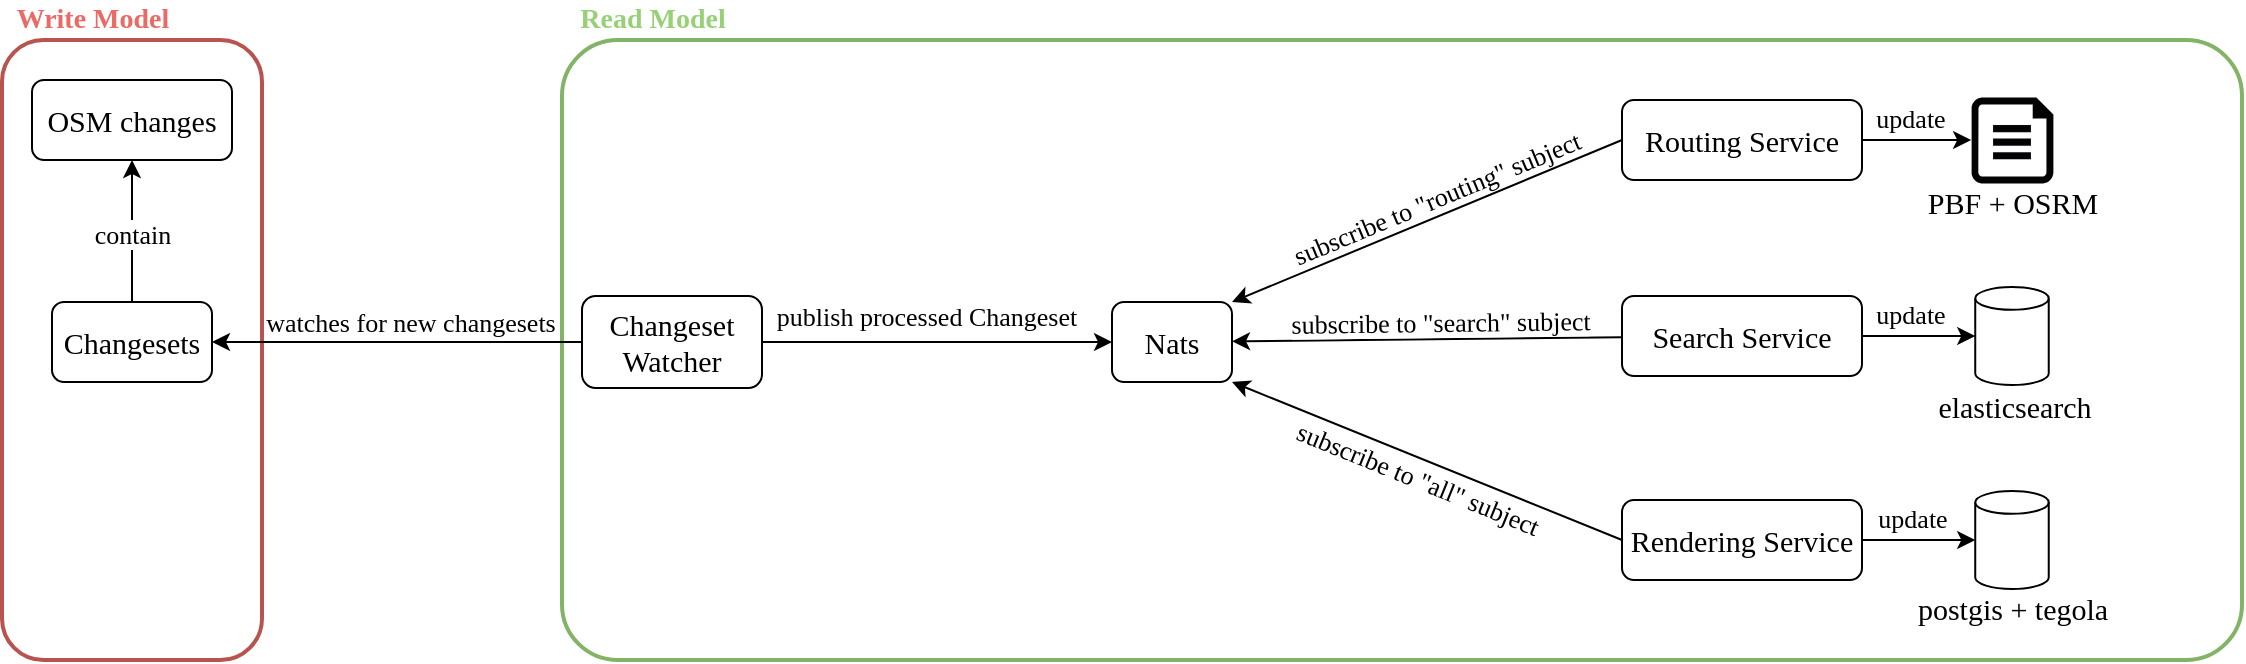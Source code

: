 <mxfile version="17.4.0" type="device"><diagram id="hCtl-UtbpMUr_qcdyoy2" name="Page-1"><mxGraphModel dx="1386" dy="1021" grid="1" gridSize="10" guides="1" tooltips="1" connect="1" arrows="1" fold="1" page="1" pageScale="1" pageWidth="1169" pageHeight="827" math="0" shadow="0"><root><mxCell id="0"/><mxCell id="1" parent="0"/><mxCell id="yw0dBzGgwXgCqMlcelsU-44" value="" style="rounded=1;whiteSpace=wrap;html=1;fillColor=none;arcSize=9;strokeColor=#82b366;strokeWidth=2;fontFamily=Times New Roman;" parent="1" vertex="1"><mxGeometry x="310" y="240" width="840" height="310" as="geometry"/></mxCell><mxCell id="yw0dBzGgwXgCqMlcelsU-42" value="" style="rounded=1;whiteSpace=wrap;html=1;fillColor=none;arcSize=16;strokeColor=#b85450;strokeWidth=2;fontFamily=Times New Roman;" parent="1" vertex="1"><mxGeometry x="30" y="240" width="130" height="310" as="geometry"/></mxCell><mxCell id="7" style="edgeStyle=none;html=1;entryX=1;entryY=0.5;entryDx=0;entryDy=0;startArrow=none;startFill=0;endArrow=classic;endFill=1;fontFamily=Times New Roman;" parent="1" source="3" target="5" edge="1"><mxGeometry relative="1" as="geometry"/></mxCell><mxCell id="8" value="watches for new changesets" style="edgeLabel;html=1;align=center;verticalAlign=middle;resizable=0;points=[];fontFamily=Times New Roman;fontSize=13;" parent="7" vertex="1" connectable="0"><mxGeometry x="0.114" relative="1" as="geometry"><mxPoint x="17" y="-10" as="offset"/></mxGeometry></mxCell><mxCell id="10" style="edgeStyle=none;html=1;entryX=0;entryY=0.5;entryDx=0;entryDy=0;startArrow=none;startFill=0;endArrow=classic;endFill=1;fontFamily=Times New Roman;" parent="1" source="3" target="9" edge="1"><mxGeometry relative="1" as="geometry"/></mxCell><mxCell id="11" value="publish processed Changeset" style="edgeLabel;html=1;align=center;verticalAlign=middle;resizable=0;points=[];fontFamily=Times New Roman;fontSize=13;" parent="10" vertex="1" connectable="0"><mxGeometry x="-0.171" y="-1" relative="1" as="geometry"><mxPoint x="9" y="-14" as="offset"/></mxGeometry></mxCell><mxCell id="3" value="Changeset&lt;br style=&quot;font-size: 15px;&quot;&gt;Watcher" style="rounded=1;whiteSpace=wrap;html=1;fontFamily=Times New Roman;fontSize=15;" parent="1" vertex="1"><mxGeometry x="320" y="368" width="90" height="46" as="geometry"/></mxCell><mxCell id="6" style="edgeStyle=none;html=1;endArrow=none;endFill=0;startArrow=classic;startFill=1;fontFamily=Times New Roman;" parent="1" source="4" target="5" edge="1"><mxGeometry relative="1" as="geometry"/></mxCell><mxCell id="22" value="contain" style="edgeLabel;html=1;align=center;verticalAlign=middle;resizable=0;points=[];fontFamily=Times New Roman;fontSize=13;" parent="6" vertex="1" connectable="0"><mxGeometry x="0.363" y="-1" relative="1" as="geometry"><mxPoint x="1" y="-12" as="offset"/></mxGeometry></mxCell><mxCell id="4" value="OSM changes" style="rounded=1;whiteSpace=wrap;html=1;fontFamily=Times New Roman;fontSize=15;" parent="1" vertex="1"><mxGeometry x="45" y="260" width="100" height="40" as="geometry"/></mxCell><mxCell id="5" value="Changesets" style="rounded=1;whiteSpace=wrap;html=1;fontFamily=Times New Roman;fontSize=15;" parent="1" vertex="1"><mxGeometry x="55" y="371" width="80" height="40" as="geometry"/></mxCell><mxCell id="17" style="edgeStyle=none;html=1;startArrow=classic;startFill=1;endArrow=none;endFill=0;fontFamily=Times New Roman;" parent="1" source="9" target="16" edge="1"><mxGeometry relative="1" as="geometry"/></mxCell><mxCell id="18" value="subscribe to &quot;search&quot; subject" style="edgeLabel;html=1;align=center;verticalAlign=middle;resizable=0;points=[];rotation=-0.7;fontFamily=Times New Roman;fontSize=13;" parent="17" vertex="1" connectable="0"><mxGeometry x="-0.282" y="3" relative="1" as="geometry"><mxPoint x="34" y="-6" as="offset"/></mxGeometry></mxCell><mxCell id="9" value="Nats" style="rounded=1;whiteSpace=wrap;html=1;fontFamily=Times New Roman;fontSize=15;" parent="1" vertex="1"><mxGeometry x="585" y="371" width="60" height="40" as="geometry"/></mxCell><mxCell id="13" style="edgeStyle=none;html=1;entryX=1;entryY=0;entryDx=0;entryDy=0;startArrow=none;startFill=0;endArrow=classic;endFill=1;exitX=0;exitY=0.5;exitDx=0;exitDy=0;fontFamily=Times New Roman;" parent="1" source="12" target="9" edge="1"><mxGeometry relative="1" as="geometry"/></mxCell><mxCell id="14" value="subscribe to &quot;routing&quot; subject" style="edgeLabel;html=1;align=center;verticalAlign=middle;resizable=0;points=[];rotation=-22.5;fontFamily=Times New Roman;fontSize=13;" parent="13" vertex="1" connectable="0"><mxGeometry x="0.177" y="-1" relative="1" as="geometry"><mxPoint x="22" y="-18" as="offset"/></mxGeometry></mxCell><mxCell id="39" style="edgeStyle=none;html=1;entryX=0;entryY=0.5;entryDx=0;entryDy=0;entryPerimeter=0;startArrow=none;startFill=0;endArrow=classic;endFill=1;fontFamily=Times New Roman;" parent="1" source="12" target="38" edge="1"><mxGeometry relative="1" as="geometry"/></mxCell><mxCell id="40" value="update" style="edgeLabel;html=1;align=center;verticalAlign=middle;resizable=0;points=[];fontFamily=Times New Roman;fontSize=13;" parent="39" vertex="1" connectable="0"><mxGeometry x="-0.326" y="2" relative="1" as="geometry"><mxPoint x="5" y="-9" as="offset"/></mxGeometry></mxCell><mxCell id="12" value="Routing Service" style="rounded=1;whiteSpace=wrap;html=1;fontFamily=Times New Roman;fontSize=15;" parent="1" vertex="1"><mxGeometry x="840" y="270" width="120" height="40" as="geometry"/></mxCell><mxCell id="16" value="Search Service" style="rounded=1;whiteSpace=wrap;html=1;fontFamily=Times New Roman;fontSize=15;verticalAlign=middle;" parent="1" vertex="1"><mxGeometry x="840" y="368" width="120" height="40" as="geometry"/></mxCell><mxCell id="20" style="edgeStyle=none;html=1;entryX=1;entryY=1;entryDx=0;entryDy=0;startArrow=none;startFill=0;endArrow=classic;endFill=1;exitX=0;exitY=0.5;exitDx=0;exitDy=0;fontFamily=Times New Roman;" parent="1" source="19" target="9" edge="1"><mxGeometry relative="1" as="geometry"/></mxCell><mxCell id="21" value="subscribe to &quot;all&quot; subject" style="edgeLabel;html=1;align=center;verticalAlign=middle;resizable=0;points=[];rotation=22.1;fontFamily=Times New Roman;fontSize=13;" parent="20" vertex="1" connectable="0"><mxGeometry x="-0.123" y="-1" relative="1" as="geometry"><mxPoint x="-17" y="4" as="offset"/></mxGeometry></mxCell><mxCell id="30" style="edgeStyle=none;html=1;entryX=0;entryY=0.5;entryDx=0;entryDy=0;entryPerimeter=0;startArrow=none;startFill=0;endArrow=classic;endFill=1;fontFamily=Times New Roman;" parent="1" source="19" target="29" edge="1"><mxGeometry relative="1" as="geometry"/></mxCell><mxCell id="32" value="update" style="edgeLabel;html=1;align=center;verticalAlign=middle;resizable=0;points=[];fontFamily=Times New Roman;fontSize=13;" parent="30" vertex="1" connectable="0"><mxGeometry x="-0.269" relative="1" as="geometry"><mxPoint x="4" y="-11" as="offset"/></mxGeometry></mxCell><mxCell id="19" value="Rendering Service" style="rounded=1;whiteSpace=wrap;html=1;fontFamily=Times New Roman;fontSize=15;" parent="1" vertex="1"><mxGeometry x="840" y="470" width="120" height="40" as="geometry"/></mxCell><mxCell id="27" style="edgeStyle=none;html=1;entryX=1;entryY=0.5;entryDx=0;entryDy=0;startArrow=classic;startFill=1;endArrow=none;endFill=0;fontFamily=Times New Roman;" parent="1" source="23" target="16" edge="1"><mxGeometry relative="1" as="geometry"/></mxCell><mxCell id="28" value="update" style="edgeLabel;html=1;align=center;verticalAlign=middle;resizable=0;points=[];fontFamily=Times New Roman;fontSize=13;" parent="27" vertex="1" connectable="0"><mxGeometry x="0.349" y="-2" relative="1" as="geometry"><mxPoint x="5" y="-9" as="offset"/></mxGeometry></mxCell><mxCell id="23" value="" style="shape=cylinder3;whiteSpace=wrap;html=1;boundedLbl=1;backgroundOutline=1;size=5.69;fontFamily=Times New Roman;" parent="1" vertex="1"><mxGeometry x="1016.62" y="363.5" width="36.75" height="49" as="geometry"/></mxCell><mxCell id="26" value="elasticsearch&lt;br style=&quot;font-size: 15px;&quot;&gt;" style="text;html=1;align=center;verticalAlign=middle;resizable=0;points=[];autosize=1;strokeColor=none;fillColor=none;fontFamily=Times New Roman;fontSize=15;" parent="1" vertex="1"><mxGeometry x="991.0" y="413" width="90" height="20" as="geometry"/></mxCell><mxCell id="29" value="" style="shape=cylinder3;whiteSpace=wrap;html=1;boundedLbl=1;backgroundOutline=1;size=5.69;fontFamily=Times New Roman;" parent="1" vertex="1"><mxGeometry x="1016.62" y="465.5" width="36.75" height="49" as="geometry"/></mxCell><mxCell id="31" value="postgis + tegola" style="text;html=1;align=center;verticalAlign=middle;resizable=0;points=[];autosize=1;strokeColor=none;fillColor=none;fontFamily=Times New Roman;fontSize=15;" parent="1" vertex="1"><mxGeometry x="980.0" y="514" width="110" height="20" as="geometry"/></mxCell><mxCell id="34" value="PBF + OSRM" style="text;html=1;align=center;verticalAlign=middle;resizable=0;points=[];autosize=1;strokeColor=none;fillColor=none;fontFamily=Times New Roman;fontSize=15;" parent="1" vertex="1"><mxGeometry x="985.0" y="311" width="100" height="20" as="geometry"/></mxCell><mxCell id="38" value="" style="verticalLabelPosition=bottom;html=1;verticalAlign=top;align=center;strokeColor=#6c8ebf;fillColor=#030303;shape=mxgraph.azure.file;pointerEvents=1;strokeWidth=0;fontFamily=Times New Roman;" parent="1" vertex="1"><mxGeometry x="1014.56" y="268.48" width="40.88" height="43.04" as="geometry"/></mxCell><mxCell id="yw0dBzGgwXgCqMlcelsU-43" value="Write Model" style="text;html=1;align=center;verticalAlign=middle;resizable=0;points=[];autosize=1;strokeColor=none;fillColor=none;fontSize=14;fontColor=#EA6B66;fontStyle=1;fontFamily=Times New Roman;" parent="1" vertex="1"><mxGeometry x="30" y="220" width="90" height="20" as="geometry"/></mxCell><mxCell id="yw0dBzGgwXgCqMlcelsU-45" value="Read Model" style="text;html=1;align=center;verticalAlign=middle;resizable=0;points=[];autosize=1;strokeColor=none;fillColor=none;fontColor=#97D077;fontStyle=1;fontSize=14;fontFamily=Times New Roman;" parent="1" vertex="1"><mxGeometry x="310" y="220" width="90" height="20" as="geometry"/></mxCell></root></mxGraphModel></diagram></mxfile>